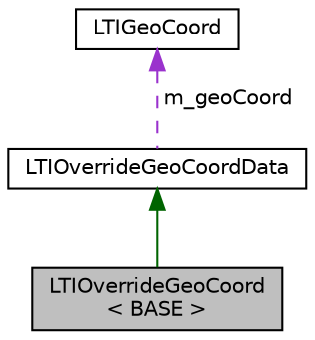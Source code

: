digraph "LTIOverrideGeoCoord&lt; BASE &gt;"
{
  bgcolor="transparent";
  edge [fontname="Helvetica",fontsize="10",labelfontname="Helvetica",labelfontsize="10"];
  node [fontname="Helvetica",fontsize="10",shape=record];
  Node1 [label="LTIOverrideGeoCoord\l\< BASE \>",height=0.2,width=0.4,color="black", fillcolor="grey75", style="filled" fontcolor="black"];
  Node2 -> Node1 [dir="back",color="darkgreen",fontsize="10",style="solid",fontname="Helvetica"];
  Node2 [label="LTIOverrideGeoCoordData",height=0.2,width=0.4,color="black",URL="$a00082.html"];
  Node3 -> Node2 [dir="back",color="darkorchid3",fontsize="10",style="dashed",label=" m_geoCoord" ,fontname="Helvetica"];
  Node3 [label="LTIGeoCoord",height=0.2,width=0.4,color="black",URL="$a00045.html",tooltip="represents a geographic coordinate "];
}
